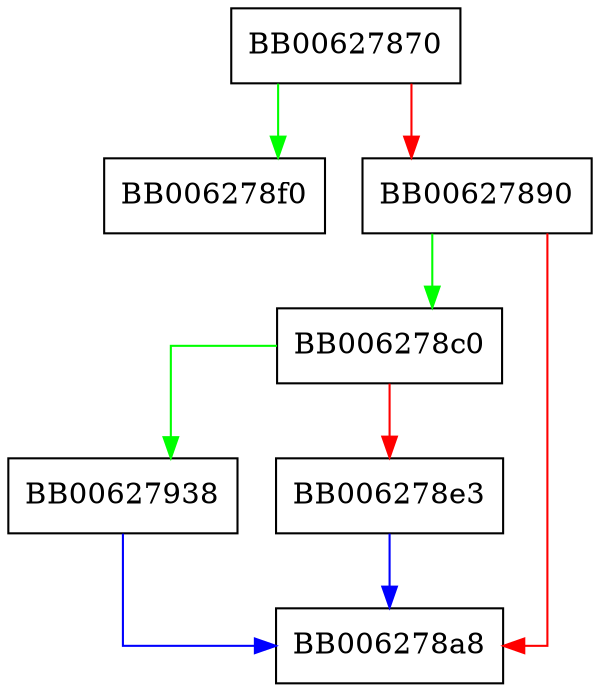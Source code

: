 digraph PKCS7_final {
  node [shape="box"];
  graph [splines=ortho];
  BB00627870 -> BB006278f0 [color="green"];
  BB00627870 -> BB00627890 [color="red"];
  BB00627890 -> BB006278c0 [color="green"];
  BB00627890 -> BB006278a8 [color="red"];
  BB006278c0 -> BB00627938 [color="green"];
  BB006278c0 -> BB006278e3 [color="red"];
  BB006278e3 -> BB006278a8 [color="blue"];
  BB00627938 -> BB006278a8 [color="blue"];
}